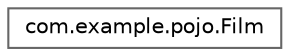 digraph "Graphical Class Hierarchy"
{
 // LATEX_PDF_SIZE
  bgcolor="transparent";
  edge [fontname=Helvetica,fontsize=10,labelfontname=Helvetica,labelfontsize=10];
  node [fontname=Helvetica,fontsize=10,shape=box,height=0.2,width=0.4];
  rankdir="LR";
  Node0 [label="com.example.pojo.Film",height=0.2,width=0.4,color="grey40", fillcolor="white", style="filled",URL="$classcom_1_1example_1_1pojo_1_1_film.html",tooltip=" "];
}
